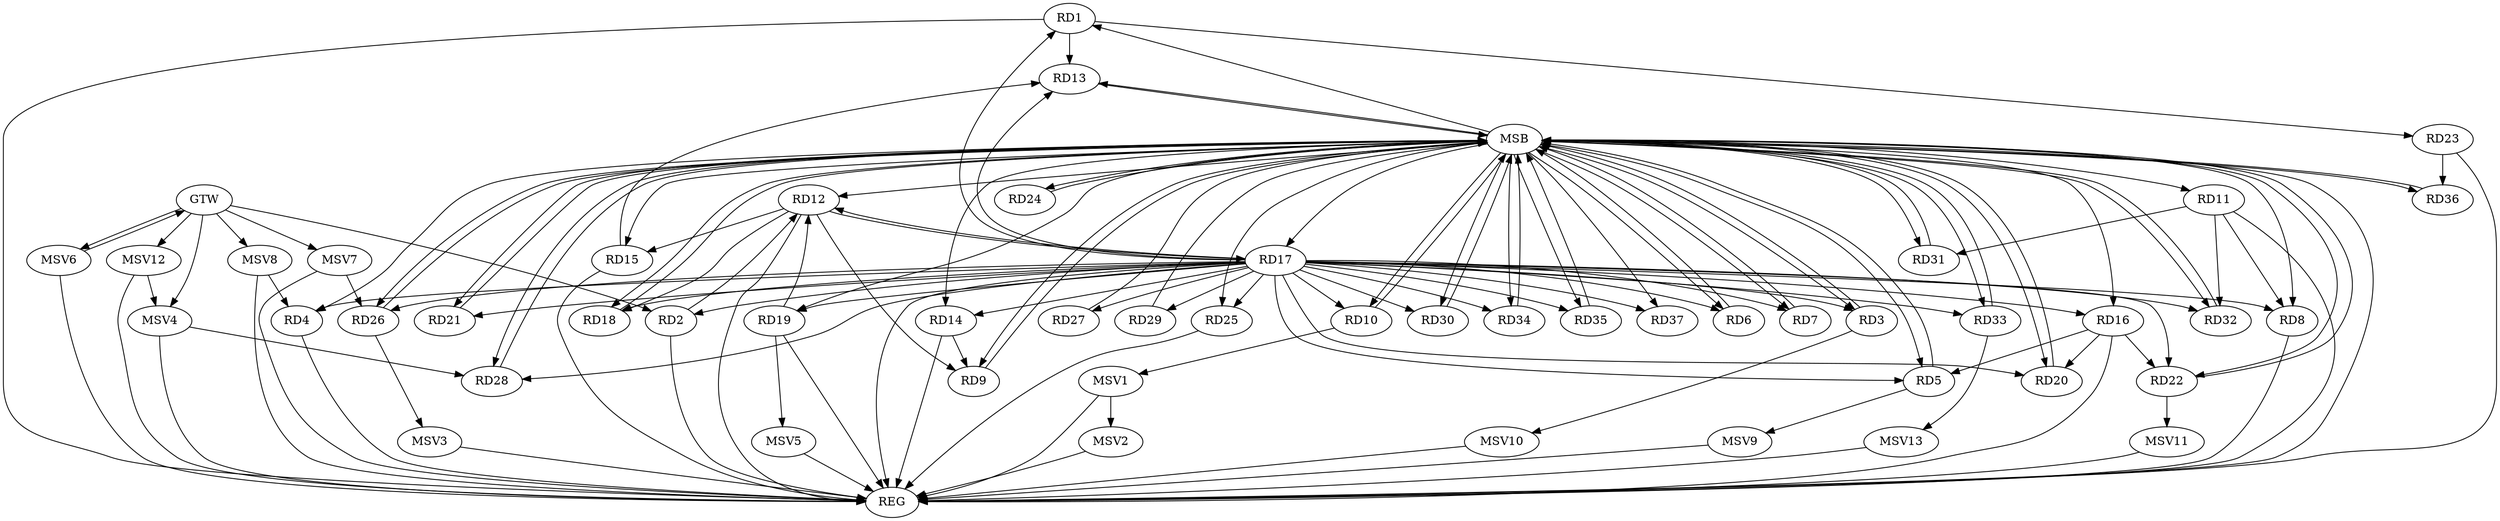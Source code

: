 strict digraph G {
  RD1 [ label="RD1" ];
  RD2 [ label="RD2" ];
  RD3 [ label="RD3" ];
  RD4 [ label="RD4" ];
  RD5 [ label="RD5" ];
  RD6 [ label="RD6" ];
  RD7 [ label="RD7" ];
  RD8 [ label="RD8" ];
  RD9 [ label="RD9" ];
  RD10 [ label="RD10" ];
  RD11 [ label="RD11" ];
  RD12 [ label="RD12" ];
  RD13 [ label="RD13" ];
  RD14 [ label="RD14" ];
  RD15 [ label="RD15" ];
  RD16 [ label="RD16" ];
  RD17 [ label="RD17" ];
  RD18 [ label="RD18" ];
  RD19 [ label="RD19" ];
  RD20 [ label="RD20" ];
  RD21 [ label="RD21" ];
  RD22 [ label="RD22" ];
  RD23 [ label="RD23" ];
  RD24 [ label="RD24" ];
  RD25 [ label="RD25" ];
  RD26 [ label="RD26" ];
  RD27 [ label="RD27" ];
  RD28 [ label="RD28" ];
  RD29 [ label="RD29" ];
  RD30 [ label="RD30" ];
  RD31 [ label="RD31" ];
  RD32 [ label="RD32" ];
  RD33 [ label="RD33" ];
  RD34 [ label="RD34" ];
  RD35 [ label="RD35" ];
  RD36 [ label="RD36" ];
  RD37 [ label="RD37" ];
  GTW [ label="GTW" ];
  REG [ label="REG" ];
  MSB [ label="MSB" ];
  MSV1 [ label="MSV1" ];
  MSV2 [ label="MSV2" ];
  MSV3 [ label="MSV3" ];
  MSV4 [ label="MSV4" ];
  MSV5 [ label="MSV5" ];
  MSV6 [ label="MSV6" ];
  MSV7 [ label="MSV7" ];
  MSV8 [ label="MSV8" ];
  MSV9 [ label="MSV9" ];
  MSV10 [ label="MSV10" ];
  MSV11 [ label="MSV11" ];
  MSV12 [ label="MSV12" ];
  MSV13 [ label="MSV13" ];
  RD1 -> RD13;
  RD1 -> RD23;
  RD2 -> RD12;
  RD16 -> RD5;
  RD17 -> RD5;
  RD11 -> RD8;
  RD17 -> RD8;
  RD12 -> RD9;
  RD14 -> RD9;
  RD11 -> RD31;
  RD11 -> RD32;
  RD12 -> RD15;
  RD12 -> RD17;
  RD17 -> RD12;
  RD12 -> RD18;
  RD19 -> RD12;
  RD15 -> RD13;
  RD16 -> RD20;
  RD16 -> RD22;
  RD17 -> RD18;
  RD17 -> RD22;
  RD17 -> RD35;
  RD23 -> RD36;
  GTW -> RD2;
  RD1 -> REG;
  RD2 -> REG;
  RD4 -> REG;
  RD8 -> REG;
  RD11 -> REG;
  RD12 -> REG;
  RD14 -> REG;
  RD15 -> REG;
  RD16 -> REG;
  RD17 -> REG;
  RD19 -> REG;
  RD23 -> REG;
  RD25 -> REG;
  RD3 -> MSB;
  MSB -> RD6;
  MSB -> RD10;
  MSB -> RD11;
  MSB -> RD14;
  MSB -> RD34;
  MSB -> REG;
  RD5 -> MSB;
  MSB -> RD8;
  MSB -> RD21;
  MSB -> RD30;
  MSB -> RD32;
  RD6 -> MSB;
  MSB -> RD4;
  RD7 -> MSB;
  RD9 -> MSB;
  RD10 -> MSB;
  MSB -> RD35;
  RD13 -> MSB;
  MSB -> RD7;
  MSB -> RD9;
  MSB -> RD16;
  MSB -> RD18;
  MSB -> RD19;
  MSB -> RD25;
  MSB -> RD33;
  MSB -> RD36;
  MSB -> RD37;
  RD18 -> MSB;
  MSB -> RD1;
  MSB -> RD26;
  RD20 -> MSB;
  MSB -> RD12;
  MSB -> RD13;
  RD21 -> MSB;
  MSB -> RD5;
  MSB -> RD22;
  RD22 -> MSB;
  RD24 -> MSB;
  RD26 -> MSB;
  RD27 -> MSB;
  RD28 -> MSB;
  MSB -> RD3;
  MSB -> RD17;
  RD29 -> MSB;
  RD30 -> MSB;
  RD31 -> MSB;
  MSB -> RD15;
  RD32 -> MSB;
  RD33 -> MSB;
  RD34 -> MSB;
  RD35 -> MSB;
  MSB -> RD20;
  MSB -> RD28;
  RD36 -> MSB;
  MSB -> RD24;
  MSB -> RD31;
  RD17 -> RD27;
  RD17 -> RD20;
  RD17 -> RD14;
  RD17 -> RD33;
  RD17 -> RD4;
  RD17 -> RD26;
  RD17 -> RD30;
  RD17 -> RD7;
  RD17 -> RD29;
  RD17 -> RD1;
  RD17 -> RD6;
  RD17 -> RD13;
  RD17 -> RD25;
  RD17 -> RD3;
  RD17 -> RD2;
  RD17 -> RD28;
  RD17 -> RD32;
  RD17 -> RD16;
  RD17 -> RD37;
  RD17 -> RD10;
  RD17 -> RD34;
  RD17 -> RD19;
  RD17 -> RD21;
  RD10 -> MSV1;
  MSV1 -> REG;
  MSV1 -> MSV2;
  MSV2 -> REG;
  RD26 -> MSV3;
  MSV3 -> REG;
  MSV4 -> RD28;
  GTW -> MSV4;
  MSV4 -> REG;
  RD19 -> MSV5;
  MSV5 -> REG;
  MSV6 -> GTW;
  GTW -> MSV6;
  MSV6 -> REG;
  MSV7 -> RD26;
  GTW -> MSV7;
  MSV7 -> REG;
  MSV8 -> RD4;
  GTW -> MSV8;
  MSV8 -> REG;
  RD5 -> MSV9;
  MSV9 -> REG;
  RD3 -> MSV10;
  MSV10 -> REG;
  RD22 -> MSV11;
  MSV11 -> REG;
  MSV12 -> MSV4;
  GTW -> MSV12;
  MSV12 -> REG;
  RD33 -> MSV13;
  MSV13 -> REG;
}
